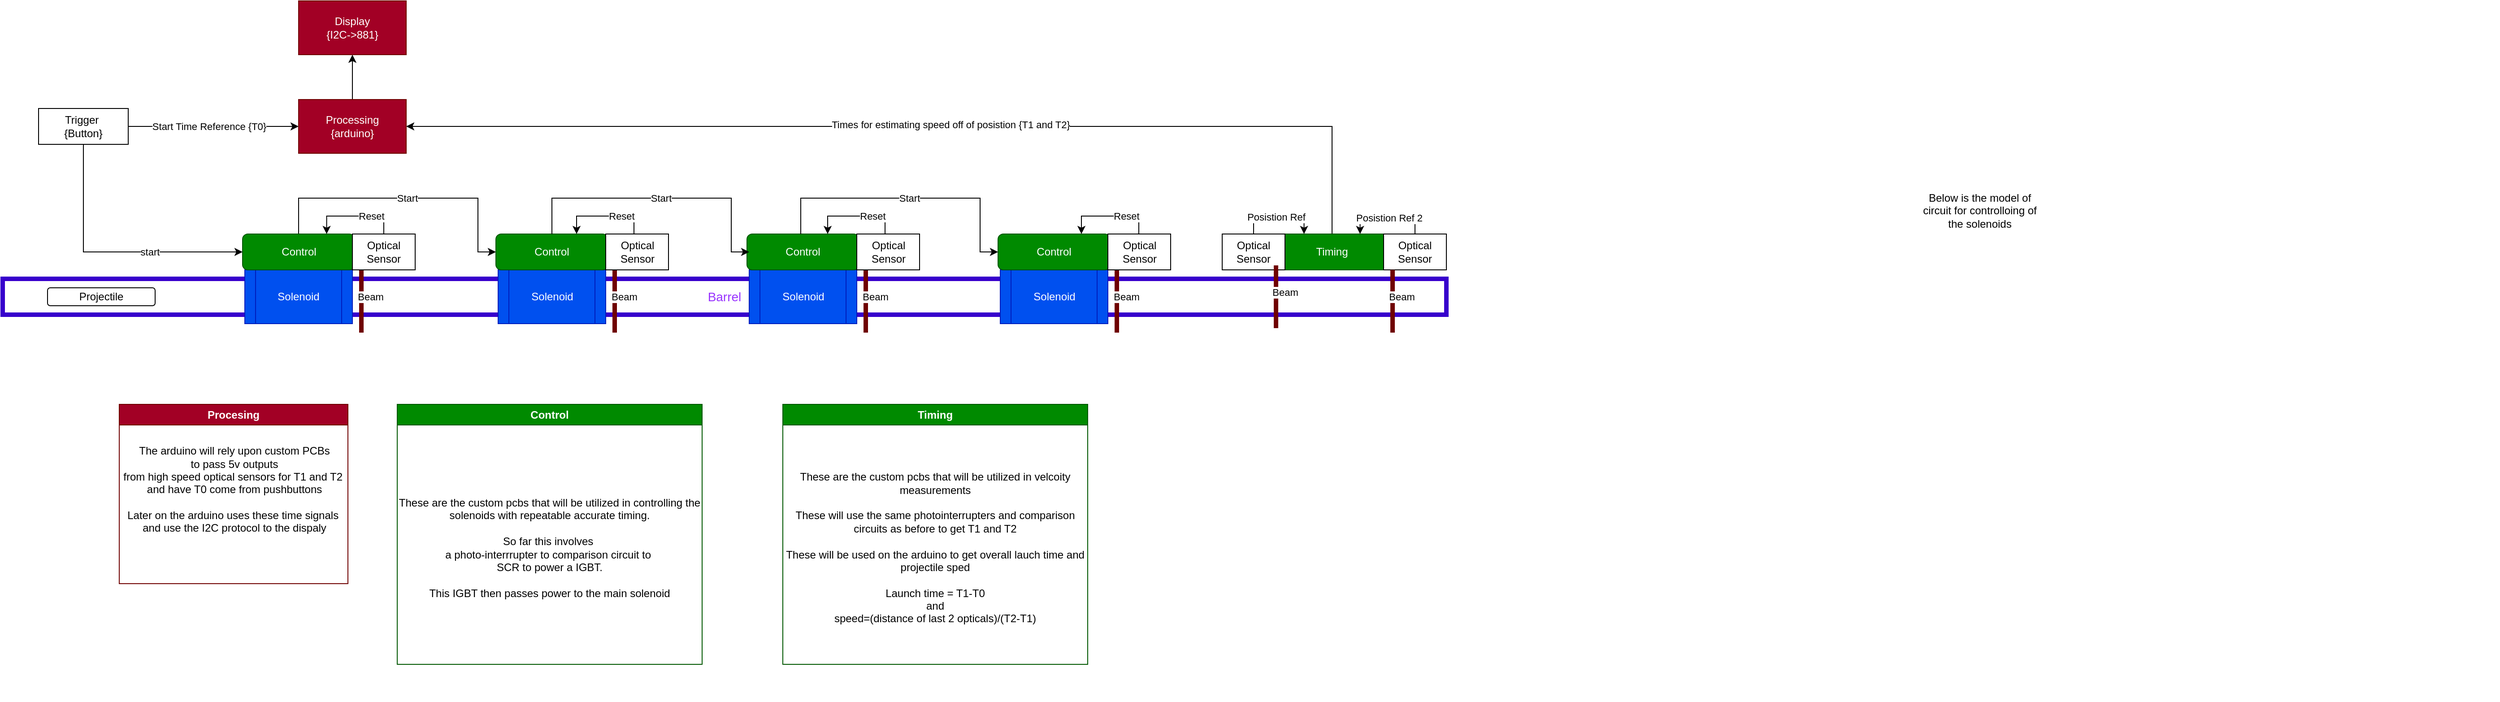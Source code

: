 <mxfile version="21.7.5" type="device">
  <diagram name="Page-1" id="em1uc9pXoL2Cgpf5kYhE">
    <mxGraphModel dx="1891" dy="1104" grid="1" gridSize="10" guides="1" tooltips="1" connect="1" arrows="1" fold="1" page="1" pageScale="1" pageWidth="850" pageHeight="1100" math="0" shadow="0">
      <root>
        <mxCell id="0" />
        <mxCell id="1" parent="0" />
        <mxCell id="H0clVwA6AM328Si9RoTj-1" value="&lt;font style=&quot;font-size: 14px;&quot; color=&quot;#9933ff&quot;&gt;Barrel&lt;/font&gt;" style="rounded=0;whiteSpace=wrap;html=1;fillColor=none;strokeWidth=5;fontColor=#ffffff;strokeColor=#3700CC;" parent="1" vertex="1">
          <mxGeometry x="40" y="360" width="1610" height="40" as="geometry" />
        </mxCell>
        <mxCell id="H0clVwA6AM328Si9RoTj-2" value="Projectile" style="rounded=1;whiteSpace=wrap;html=1;" parent="1" vertex="1">
          <mxGeometry x="90" y="370" width="120" height="20" as="geometry" />
        </mxCell>
        <mxCell id="H0clVwA6AM328Si9RoTj-3" value="Solenoid" style="shape=process;whiteSpace=wrap;html=1;backgroundOutline=1;fillColor=#0050ef;fontColor=#ffffff;strokeColor=#001DBC;" parent="1" vertex="1">
          <mxGeometry x="310" y="350" width="120" height="60" as="geometry" />
        </mxCell>
        <mxCell id="H0clVwA6AM328Si9RoTj-35" style="edgeStyle=orthogonalEdgeStyle;rounded=0;orthogonalLoop=1;jettySize=auto;html=1;exitX=0.5;exitY=0;exitDx=0;exitDy=0;entryX=0;entryY=0.5;entryDx=0;entryDy=0;" parent="1" source="H0clVwA6AM328Si9RoTj-4" target="H0clVwA6AM328Si9RoTj-12" edge="1">
          <mxGeometry relative="1" as="geometry">
            <Array as="points">
              <mxPoint x="370" y="270" />
              <mxPoint x="570" y="270" />
              <mxPoint x="570" y="330" />
            </Array>
          </mxGeometry>
        </mxCell>
        <mxCell id="H0clVwA6AM328Si9RoTj-36" value="Start" style="edgeLabel;html=1;align=center;verticalAlign=middle;resizable=0;points=[];" parent="H0clVwA6AM328Si9RoTj-35" vertex="1" connectable="0">
          <mxGeometry x="0.006" relative="1" as="geometry">
            <mxPoint as="offset" />
          </mxGeometry>
        </mxCell>
        <mxCell id="H0clVwA6AM328Si9RoTj-4" value="Control" style="rounded=1;whiteSpace=wrap;html=1;fillColor=#008a00;fontColor=#ffffff;strokeColor=#005700;" parent="1" vertex="1">
          <mxGeometry x="307.5" y="310" width="125" height="40" as="geometry" />
        </mxCell>
        <mxCell id="H0clVwA6AM328Si9RoTj-5" value="" style="endArrow=none;html=1;rounded=0;fillColor=#a20025;strokeColor=#6F0000;strokeWidth=5;" parent="1" edge="1">
          <mxGeometry width="50" height="50" relative="1" as="geometry">
            <mxPoint x="440" y="420" as="sourcePoint" />
            <mxPoint x="440" y="350" as="targetPoint" />
          </mxGeometry>
        </mxCell>
        <mxCell id="H0clVwA6AM328Si9RoTj-7" value="Beam" style="edgeLabel;html=1;align=center;verticalAlign=middle;resizable=0;points=[];" parent="H0clVwA6AM328Si9RoTj-5" vertex="1" connectable="0">
          <mxGeometry y="1" relative="1" as="geometry">
            <mxPoint x="11" y="-5" as="offset" />
          </mxGeometry>
        </mxCell>
        <mxCell id="H0clVwA6AM328Si9RoTj-33" style="edgeStyle=orthogonalEdgeStyle;rounded=0;orthogonalLoop=1;jettySize=auto;html=1;exitX=0.5;exitY=0;exitDx=0;exitDy=0;entryX=0.75;entryY=0;entryDx=0;entryDy=0;" parent="1" source="H0clVwA6AM328Si9RoTj-6" target="H0clVwA6AM328Si9RoTj-4" edge="1">
          <mxGeometry relative="1" as="geometry" />
        </mxCell>
        <mxCell id="H0clVwA6AM328Si9RoTj-34" value="Reset" style="edgeLabel;html=1;align=center;verticalAlign=middle;resizable=0;points=[];" parent="H0clVwA6AM328Si9RoTj-33" vertex="1" connectable="0">
          <mxGeometry x="-0.344" relative="1" as="geometry">
            <mxPoint as="offset" />
          </mxGeometry>
        </mxCell>
        <mxCell id="H0clVwA6AM328Si9RoTj-6" value="Optical Sensor" style="rounded=0;whiteSpace=wrap;html=1;" parent="1" vertex="1">
          <mxGeometry x="430" y="310" width="70" height="40" as="geometry" />
        </mxCell>
        <mxCell id="H0clVwA6AM328Si9RoTj-9" style="edgeStyle=orthogonalEdgeStyle;rounded=0;orthogonalLoop=1;jettySize=auto;html=1;exitX=0.5;exitY=1;exitDx=0;exitDy=0;entryX=0;entryY=0.5;entryDx=0;entryDy=0;" parent="1" source="H0clVwA6AM328Si9RoTj-8" target="H0clVwA6AM328Si9RoTj-4" edge="1">
          <mxGeometry relative="1" as="geometry" />
        </mxCell>
        <mxCell id="H0clVwA6AM328Si9RoTj-10" value="start" style="edgeLabel;html=1;align=center;verticalAlign=middle;resizable=0;points=[];" parent="H0clVwA6AM328Si9RoTj-9" vertex="1" connectable="0">
          <mxGeometry x="0.6" y="2" relative="1" as="geometry">
            <mxPoint x="-44" y="2" as="offset" />
          </mxGeometry>
        </mxCell>
        <mxCell id="H0clVwA6AM328Si9RoTj-64" style="edgeStyle=orthogonalEdgeStyle;rounded=0;orthogonalLoop=1;jettySize=auto;html=1;exitX=1;exitY=0.5;exitDx=0;exitDy=0;entryX=0;entryY=0.5;entryDx=0;entryDy=0;" parent="1" source="H0clVwA6AM328Si9RoTj-8" target="H0clVwA6AM328Si9RoTj-63" edge="1">
          <mxGeometry relative="1" as="geometry" />
        </mxCell>
        <mxCell id="H0clVwA6AM328Si9RoTj-65" value="Start Time Reference {T0}" style="edgeLabel;html=1;align=center;verticalAlign=middle;resizable=0;points=[];" parent="H0clVwA6AM328Si9RoTj-64" vertex="1" connectable="0">
          <mxGeometry x="0.168" y="-3" relative="1" as="geometry">
            <mxPoint x="-21" y="-3" as="offset" />
          </mxGeometry>
        </mxCell>
        <mxCell id="H0clVwA6AM328Si9RoTj-8" value="Trigger&amp;nbsp;&lt;br&gt;{Button}" style="rounded=0;whiteSpace=wrap;html=1;" parent="1" vertex="1">
          <mxGeometry x="80" y="170" width="100" height="40" as="geometry" />
        </mxCell>
        <mxCell id="H0clVwA6AM328Si9RoTj-11" value="Solenoid" style="shape=process;whiteSpace=wrap;html=1;backgroundOutline=1;fillColor=#0050ef;fontColor=#ffffff;strokeColor=#001DBC;" parent="1" vertex="1">
          <mxGeometry x="592.5" y="350" width="120" height="60" as="geometry" />
        </mxCell>
        <mxCell id="H0clVwA6AM328Si9RoTj-12" value="Control" style="rounded=1;whiteSpace=wrap;html=1;fillColor=#008a00;fontColor=#ffffff;strokeColor=#005700;" parent="1" vertex="1">
          <mxGeometry x="590" y="310" width="125" height="40" as="geometry" />
        </mxCell>
        <mxCell id="H0clVwA6AM328Si9RoTj-13" value="" style="endArrow=none;html=1;rounded=0;fillColor=#a20025;strokeColor=#6F0000;strokeWidth=5;" parent="1" edge="1">
          <mxGeometry width="50" height="50" relative="1" as="geometry">
            <mxPoint x="722.5" y="420" as="sourcePoint" />
            <mxPoint x="722.5" y="350" as="targetPoint" />
          </mxGeometry>
        </mxCell>
        <mxCell id="H0clVwA6AM328Si9RoTj-14" value="Beam" style="edgeLabel;html=1;align=center;verticalAlign=middle;resizable=0;points=[];" parent="H0clVwA6AM328Si9RoTj-13" vertex="1" connectable="0">
          <mxGeometry y="1" relative="1" as="geometry">
            <mxPoint x="11" y="-5" as="offset" />
          </mxGeometry>
        </mxCell>
        <mxCell id="H0clVwA6AM328Si9RoTj-15" value="Optical Sensor" style="rounded=0;whiteSpace=wrap;html=1;" parent="1" vertex="1">
          <mxGeometry x="712.5" y="310" width="70" height="40" as="geometry" />
        </mxCell>
        <mxCell id="H0clVwA6AM328Si9RoTj-16" value="Solenoid" style="shape=process;whiteSpace=wrap;html=1;backgroundOutline=1;fillColor=#0050ef;fontColor=#ffffff;strokeColor=#001DBC;" parent="1" vertex="1">
          <mxGeometry x="872.5" y="350" width="120" height="60" as="geometry" />
        </mxCell>
        <mxCell id="H0clVwA6AM328Si9RoTj-17" value="Control" style="rounded=1;whiteSpace=wrap;html=1;fillColor=#008a00;fontColor=#ffffff;strokeColor=#005700;" parent="1" vertex="1">
          <mxGeometry x="870" y="310" width="125" height="40" as="geometry" />
        </mxCell>
        <mxCell id="H0clVwA6AM328Si9RoTj-18" value="" style="endArrow=none;html=1;rounded=0;fillColor=#a20025;strokeColor=#6F0000;strokeWidth=5;" parent="1" edge="1">
          <mxGeometry width="50" height="50" relative="1" as="geometry">
            <mxPoint x="1002.5" y="420" as="sourcePoint" />
            <mxPoint x="1002.5" y="350" as="targetPoint" />
          </mxGeometry>
        </mxCell>
        <mxCell id="H0clVwA6AM328Si9RoTj-19" value="Beam" style="edgeLabel;html=1;align=center;verticalAlign=middle;resizable=0;points=[];" parent="H0clVwA6AM328Si9RoTj-18" vertex="1" connectable="0">
          <mxGeometry y="1" relative="1" as="geometry">
            <mxPoint x="11" y="-5" as="offset" />
          </mxGeometry>
        </mxCell>
        <mxCell id="H0clVwA6AM328Si9RoTj-20" value="Optical Sensor" style="rounded=0;whiteSpace=wrap;html=1;" parent="1" vertex="1">
          <mxGeometry x="992.5" y="310" width="70" height="40" as="geometry" />
        </mxCell>
        <mxCell id="H0clVwA6AM328Si9RoTj-21" value="Solenoid" style="shape=process;whiteSpace=wrap;html=1;backgroundOutline=1;fillColor=#0050ef;fontColor=#ffffff;strokeColor=#001DBC;" parent="1" vertex="1">
          <mxGeometry x="1152.5" y="350" width="120" height="60" as="geometry" />
        </mxCell>
        <mxCell id="H0clVwA6AM328Si9RoTj-22" value="Control" style="rounded=1;whiteSpace=wrap;html=1;fillColor=#008a00;fontColor=#ffffff;strokeColor=#005700;" parent="1" vertex="1">
          <mxGeometry x="1150" y="310" width="125" height="40" as="geometry" />
        </mxCell>
        <mxCell id="H0clVwA6AM328Si9RoTj-23" value="" style="endArrow=none;html=1;rounded=0;fillColor=#a20025;strokeColor=#6F0000;strokeWidth=5;" parent="1" edge="1">
          <mxGeometry width="50" height="50" relative="1" as="geometry">
            <mxPoint x="1282.5" y="420" as="sourcePoint" />
            <mxPoint x="1282.5" y="350" as="targetPoint" />
          </mxGeometry>
        </mxCell>
        <mxCell id="H0clVwA6AM328Si9RoTj-24" value="Beam" style="edgeLabel;html=1;align=center;verticalAlign=middle;resizable=0;points=[];" parent="H0clVwA6AM328Si9RoTj-23" vertex="1" connectable="0">
          <mxGeometry y="1" relative="1" as="geometry">
            <mxPoint x="11" y="-5" as="offset" />
          </mxGeometry>
        </mxCell>
        <mxCell id="H0clVwA6AM328Si9RoTj-25" value="Optical Sensor" style="rounded=0;whiteSpace=wrap;html=1;" parent="1" vertex="1">
          <mxGeometry x="1272.5" y="310" width="70" height="40" as="geometry" />
        </mxCell>
        <mxCell id="H0clVwA6AM328Si9RoTj-66" style="edgeStyle=orthogonalEdgeStyle;rounded=0;orthogonalLoop=1;jettySize=auto;html=1;exitX=0.5;exitY=0;exitDx=0;exitDy=0;entryX=1;entryY=0.5;entryDx=0;entryDy=0;" parent="1" source="H0clVwA6AM328Si9RoTj-26" target="H0clVwA6AM328Si9RoTj-63" edge="1">
          <mxGeometry relative="1" as="geometry" />
        </mxCell>
        <mxCell id="H0clVwA6AM328Si9RoTj-67" value="Times for estimating speed off of posistion {T1 and T2}" style="edgeLabel;html=1;align=center;verticalAlign=middle;resizable=0;points=[];" parent="H0clVwA6AM328Si9RoTj-66" vertex="1" connectable="0">
          <mxGeometry x="-0.052" y="-2" relative="1" as="geometry">
            <mxPoint x="1" as="offset" />
          </mxGeometry>
        </mxCell>
        <mxCell id="H0clVwA6AM328Si9RoTj-26" value="Timing" style="rounded=1;whiteSpace=wrap;html=1;fillColor=#008a00;fontColor=#ffffff;strokeColor=#005700;" parent="1" vertex="1">
          <mxGeometry x="1460" y="310" width="125" height="40" as="geometry" />
        </mxCell>
        <mxCell id="H0clVwA6AM328Si9RoTj-58" style="edgeStyle=orthogonalEdgeStyle;rounded=0;orthogonalLoop=1;jettySize=auto;html=1;exitX=0.5;exitY=0;exitDx=0;exitDy=0;entryX=0.25;entryY=0;entryDx=0;entryDy=0;" parent="1" source="H0clVwA6AM328Si9RoTj-27" target="H0clVwA6AM328Si9RoTj-26" edge="1">
          <mxGeometry relative="1" as="geometry" />
        </mxCell>
        <mxCell id="H0clVwA6AM328Si9RoTj-59" value="Posistion Ref" style="edgeLabel;html=1;align=center;verticalAlign=middle;resizable=0;points=[];" parent="H0clVwA6AM328Si9RoTj-58" vertex="1" connectable="0">
          <mxGeometry x="0.312" y="-1" relative="1" as="geometry">
            <mxPoint x="-18" as="offset" />
          </mxGeometry>
        </mxCell>
        <mxCell id="H0clVwA6AM328Si9RoTj-27" value="Optical Sensor" style="rounded=0;whiteSpace=wrap;html=1;" parent="1" vertex="1">
          <mxGeometry x="1400" y="310" width="70" height="40" as="geometry" />
        </mxCell>
        <mxCell id="H0clVwA6AM328Si9RoTj-60" style="edgeStyle=orthogonalEdgeStyle;rounded=0;orthogonalLoop=1;jettySize=auto;html=1;exitX=0.5;exitY=0;exitDx=0;exitDy=0;entryX=0.75;entryY=0;entryDx=0;entryDy=0;" parent="1" source="H0clVwA6AM328Si9RoTj-28" target="H0clVwA6AM328Si9RoTj-26" edge="1">
          <mxGeometry relative="1" as="geometry" />
        </mxCell>
        <mxCell id="H0clVwA6AM328Si9RoTj-61" value="Posistion Ref 2" style="edgeLabel;html=1;align=center;verticalAlign=middle;resizable=0;points=[];" parent="H0clVwA6AM328Si9RoTj-60" vertex="1" connectable="0">
          <mxGeometry x="-0.335" y="2" relative="1" as="geometry">
            <mxPoint x="-16" as="offset" />
          </mxGeometry>
        </mxCell>
        <mxCell id="H0clVwA6AM328Si9RoTj-28" value="Optical Sensor" style="rounded=0;whiteSpace=wrap;html=1;" parent="1" vertex="1">
          <mxGeometry x="1580" y="310" width="70" height="40" as="geometry" />
        </mxCell>
        <mxCell id="H0clVwA6AM328Si9RoTj-29" value="" style="endArrow=none;html=1;rounded=0;fillColor=#a20025;strokeColor=#6F0000;strokeWidth=5;" parent="1" edge="1">
          <mxGeometry width="50" height="50" relative="1" as="geometry">
            <mxPoint x="1590" y="420" as="sourcePoint" />
            <mxPoint x="1590" y="350" as="targetPoint" />
          </mxGeometry>
        </mxCell>
        <mxCell id="H0clVwA6AM328Si9RoTj-30" value="Beam" style="edgeLabel;html=1;align=center;verticalAlign=middle;resizable=0;points=[];" parent="H0clVwA6AM328Si9RoTj-29" vertex="1" connectable="0">
          <mxGeometry y="1" relative="1" as="geometry">
            <mxPoint x="11" y="-5" as="offset" />
          </mxGeometry>
        </mxCell>
        <mxCell id="H0clVwA6AM328Si9RoTj-31" value="" style="endArrow=none;html=1;rounded=0;fillColor=#a20025;strokeColor=#6F0000;strokeWidth=5;" parent="1" edge="1">
          <mxGeometry width="50" height="50" relative="1" as="geometry">
            <mxPoint x="1460" y="415" as="sourcePoint" />
            <mxPoint x="1460" y="345" as="targetPoint" />
          </mxGeometry>
        </mxCell>
        <mxCell id="H0clVwA6AM328Si9RoTj-32" value="Beam" style="edgeLabel;html=1;align=center;verticalAlign=middle;resizable=0;points=[];" parent="H0clVwA6AM328Si9RoTj-31" vertex="1" connectable="0">
          <mxGeometry y="1" relative="1" as="geometry">
            <mxPoint x="11" y="-5" as="offset" />
          </mxGeometry>
        </mxCell>
        <mxCell id="H0clVwA6AM328Si9RoTj-39" style="edgeStyle=orthogonalEdgeStyle;rounded=0;orthogonalLoop=1;jettySize=auto;html=1;exitX=0.5;exitY=0;exitDx=0;exitDy=0;entryX=0.75;entryY=0;entryDx=0;entryDy=0;" parent="1" edge="1">
          <mxGeometry relative="1" as="geometry">
            <mxPoint x="744" y="310" as="sourcePoint" />
            <mxPoint x="680" y="310" as="targetPoint" />
            <Array as="points">
              <mxPoint x="744" y="290" />
              <mxPoint x="680" y="290" />
            </Array>
          </mxGeometry>
        </mxCell>
        <mxCell id="H0clVwA6AM328Si9RoTj-40" value="Reset" style="edgeLabel;html=1;align=center;verticalAlign=middle;resizable=0;points=[];" parent="H0clVwA6AM328Si9RoTj-39" vertex="1" connectable="0">
          <mxGeometry x="-0.344" relative="1" as="geometry">
            <mxPoint as="offset" />
          </mxGeometry>
        </mxCell>
        <mxCell id="H0clVwA6AM328Si9RoTj-41" style="edgeStyle=orthogonalEdgeStyle;rounded=0;orthogonalLoop=1;jettySize=auto;html=1;exitX=0.5;exitY=0;exitDx=0;exitDy=0;entryX=0.75;entryY=0;entryDx=0;entryDy=0;" parent="1" edge="1">
          <mxGeometry relative="1" as="geometry">
            <mxPoint x="1024" y="310" as="sourcePoint" />
            <mxPoint x="960" y="310" as="targetPoint" />
            <Array as="points">
              <mxPoint x="1024" y="290" />
              <mxPoint x="960" y="290" />
            </Array>
          </mxGeometry>
        </mxCell>
        <mxCell id="H0clVwA6AM328Si9RoTj-42" value="Reset" style="edgeLabel;html=1;align=center;verticalAlign=middle;resizable=0;points=[];" parent="H0clVwA6AM328Si9RoTj-41" vertex="1" connectable="0">
          <mxGeometry x="-0.344" relative="1" as="geometry">
            <mxPoint as="offset" />
          </mxGeometry>
        </mxCell>
        <mxCell id="H0clVwA6AM328Si9RoTj-43" style="edgeStyle=orthogonalEdgeStyle;rounded=0;orthogonalLoop=1;jettySize=auto;html=1;exitX=0.5;exitY=0;exitDx=0;exitDy=0;entryX=0.75;entryY=0;entryDx=0;entryDy=0;" parent="1" edge="1">
          <mxGeometry relative="1" as="geometry">
            <mxPoint x="1307" y="310" as="sourcePoint" />
            <mxPoint x="1243" y="310" as="targetPoint" />
            <Array as="points">
              <mxPoint x="1307" y="290" />
              <mxPoint x="1243" y="290" />
            </Array>
          </mxGeometry>
        </mxCell>
        <mxCell id="H0clVwA6AM328Si9RoTj-44" value="Reset" style="edgeLabel;html=1;align=center;verticalAlign=middle;resizable=0;points=[];" parent="H0clVwA6AM328Si9RoTj-43" vertex="1" connectable="0">
          <mxGeometry x="-0.344" relative="1" as="geometry">
            <mxPoint as="offset" />
          </mxGeometry>
        </mxCell>
        <mxCell id="H0clVwA6AM328Si9RoTj-47" style="edgeStyle=orthogonalEdgeStyle;rounded=0;orthogonalLoop=1;jettySize=auto;html=1;exitX=0.5;exitY=0;exitDx=0;exitDy=0;entryX=0;entryY=0.5;entryDx=0;entryDy=0;" parent="1" edge="1">
          <mxGeometry relative="1" as="geometry">
            <mxPoint x="652.5" y="310" as="sourcePoint" />
            <mxPoint x="872.5" y="330" as="targetPoint" />
            <Array as="points">
              <mxPoint x="652.5" y="270" />
              <mxPoint x="852.5" y="270" />
              <mxPoint x="852.5" y="330" />
            </Array>
          </mxGeometry>
        </mxCell>
        <mxCell id="H0clVwA6AM328Si9RoTj-48" value="Start" style="edgeLabel;html=1;align=center;verticalAlign=middle;resizable=0;points=[];" parent="H0clVwA6AM328Si9RoTj-47" vertex="1" connectable="0">
          <mxGeometry x="0.006" relative="1" as="geometry">
            <mxPoint as="offset" />
          </mxGeometry>
        </mxCell>
        <mxCell id="H0clVwA6AM328Si9RoTj-49" style="edgeStyle=orthogonalEdgeStyle;rounded=0;orthogonalLoop=1;jettySize=auto;html=1;exitX=0.5;exitY=0;exitDx=0;exitDy=0;entryX=0;entryY=0.5;entryDx=0;entryDy=0;" parent="1" edge="1">
          <mxGeometry relative="1" as="geometry">
            <mxPoint x="930" y="310" as="sourcePoint" />
            <mxPoint x="1150" y="330" as="targetPoint" />
            <Array as="points">
              <mxPoint x="930" y="270" />
              <mxPoint x="1130" y="270" />
              <mxPoint x="1130" y="330" />
            </Array>
          </mxGeometry>
        </mxCell>
        <mxCell id="H0clVwA6AM328Si9RoTj-50" value="Start" style="edgeLabel;html=1;align=center;verticalAlign=middle;resizable=0;points=[];" parent="H0clVwA6AM328Si9RoTj-49" vertex="1" connectable="0">
          <mxGeometry x="0.006" relative="1" as="geometry">
            <mxPoint as="offset" />
          </mxGeometry>
        </mxCell>
        <mxCell id="H0clVwA6AM328Si9RoTj-68" style="edgeStyle=orthogonalEdgeStyle;rounded=0;orthogonalLoop=1;jettySize=auto;html=1;exitX=0.5;exitY=0;exitDx=0;exitDy=0;" parent="1" source="H0clVwA6AM328Si9RoTj-63" edge="1">
          <mxGeometry relative="1" as="geometry">
            <mxPoint x="430" y="110" as="targetPoint" />
          </mxGeometry>
        </mxCell>
        <mxCell id="H0clVwA6AM328Si9RoTj-63" value="Processing&lt;br&gt;{arduino}" style="rounded=0;whiteSpace=wrap;html=1;fillColor=#a20025;fontColor=#ffffff;strokeColor=#6F0000;" parent="1" vertex="1">
          <mxGeometry x="370" y="160" width="120" height="60" as="geometry" />
        </mxCell>
        <mxCell id="H0clVwA6AM328Si9RoTj-69" value="Display&lt;br&gt;{I2C-&amp;gt;881}" style="rounded=0;whiteSpace=wrap;html=1;fillColor=#a20025;fontColor=#ffffff;strokeColor=#6F0000;" parent="1" vertex="1">
          <mxGeometry x="370" y="50" width="120" height="60" as="geometry" />
        </mxCell>
        <mxCell id="H0clVwA6AM328Si9RoTj-71" value="Procesing" style="swimlane;whiteSpace=wrap;html=1;fillColor=#a20025;fontColor=#ffffff;strokeColor=#6F0000;" parent="1" vertex="1">
          <mxGeometry x="170" y="500" width="255" height="200" as="geometry" />
        </mxCell>
        <mxCell id="H0clVwA6AM328Si9RoTj-72" value="The arduino will rely upon custom PCBs &lt;br&gt;to pass 5v outputs &lt;br&gt;from high speed optical sensors for T1 and T2&amp;nbsp;&lt;br&gt;and have T0 come from pushbuttons&lt;br&gt;&lt;br&gt;Later on the arduino uses these time signals&amp;nbsp;&lt;br&gt;and use the I2C protocol to the dispaly" style="text;html=1;align=center;verticalAlign=middle;resizable=0;points=[];autosize=1;strokeColor=none;fillColor=none;" parent="H0clVwA6AM328Si9RoTj-71" vertex="1">
          <mxGeometry x="-7.5" y="40" width="270" height="110" as="geometry" />
        </mxCell>
        <mxCell id="H0clVwA6AM328Si9RoTj-75" value="Control" style="swimlane;whiteSpace=wrap;html=1;fillColor=#008a00;fontColor=#ffffff;strokeColor=#005700;" parent="1" vertex="1">
          <mxGeometry x="480" y="500" width="340" height="290" as="geometry" />
        </mxCell>
        <mxCell id="H0clVwA6AM328Si9RoTj-76" value="These are the custom pcbs that will be utilized in controlling the solenoids with repeatable accurate timing.&lt;br&gt;&lt;br&gt;So far this involves&amp;nbsp;&lt;br&gt;a photo-interrrupter to comparison circuit to&amp;nbsp;&lt;br&gt;SCR to power a IGBT.&lt;br&gt;&lt;br&gt;This IGBT then passes power to the main solenoid" style="text;html=1;strokeColor=none;fillColor=none;align=center;verticalAlign=middle;whiteSpace=wrap;rounded=0;" parent="H0clVwA6AM328Si9RoTj-75" vertex="1">
          <mxGeometry y="30" width="340" height="260" as="geometry" />
        </mxCell>
        <mxCell id="H0clVwA6AM328Si9RoTj-77" value="Timing" style="swimlane;whiteSpace=wrap;html=1;fillColor=#008a00;fontColor=#ffffff;strokeColor=#005700;" parent="1" vertex="1">
          <mxGeometry x="910" y="500" width="340" height="290" as="geometry" />
        </mxCell>
        <mxCell id="H0clVwA6AM328Si9RoTj-78" value="These are the custom pcbs that will be utilized in velcoity measurements&lt;br&gt;&lt;br&gt;These will use the same photointerrupters and comparison circuits as before to get T1 and T2&lt;br&gt;&lt;br&gt;These will be used on the arduino to get overall lauch time and projectile sped&lt;br&gt;&lt;br&gt;Launch time = T1-T0&lt;br&gt;and&lt;br&gt;speed=(distance of last 2 opticals)/(T2-T1)" style="text;html=1;strokeColor=none;fillColor=none;align=center;verticalAlign=middle;whiteSpace=wrap;rounded=0;" parent="H0clVwA6AM328Si9RoTj-77" vertex="1">
          <mxGeometry y="30" width="340" height="260" as="geometry" />
        </mxCell>
        <mxCell id="YcxqixfyUGn7lAARgqF2-1" value="" style="shape=image;verticalLabelPosition=bottom;labelBackgroundColor=default;verticalAlign=top;aspect=fixed;imageAspect=0;image=https://cdn.discordapp.com/attachments/750096060822716507/1152067960375091270/image.png;" vertex="1" parent="1">
          <mxGeometry x="1850" y="309" width="974" height="522" as="geometry" />
        </mxCell>
        <mxCell id="YcxqixfyUGn7lAARgqF2-2" value="Below is the model of circuit for controlloing of the solenoids" style="text;html=1;strokeColor=none;fillColor=none;align=center;verticalAlign=middle;whiteSpace=wrap;rounded=0;" vertex="1" parent="1">
          <mxGeometry x="2180" y="269" width="130" height="30" as="geometry" />
        </mxCell>
      </root>
    </mxGraphModel>
  </diagram>
</mxfile>
